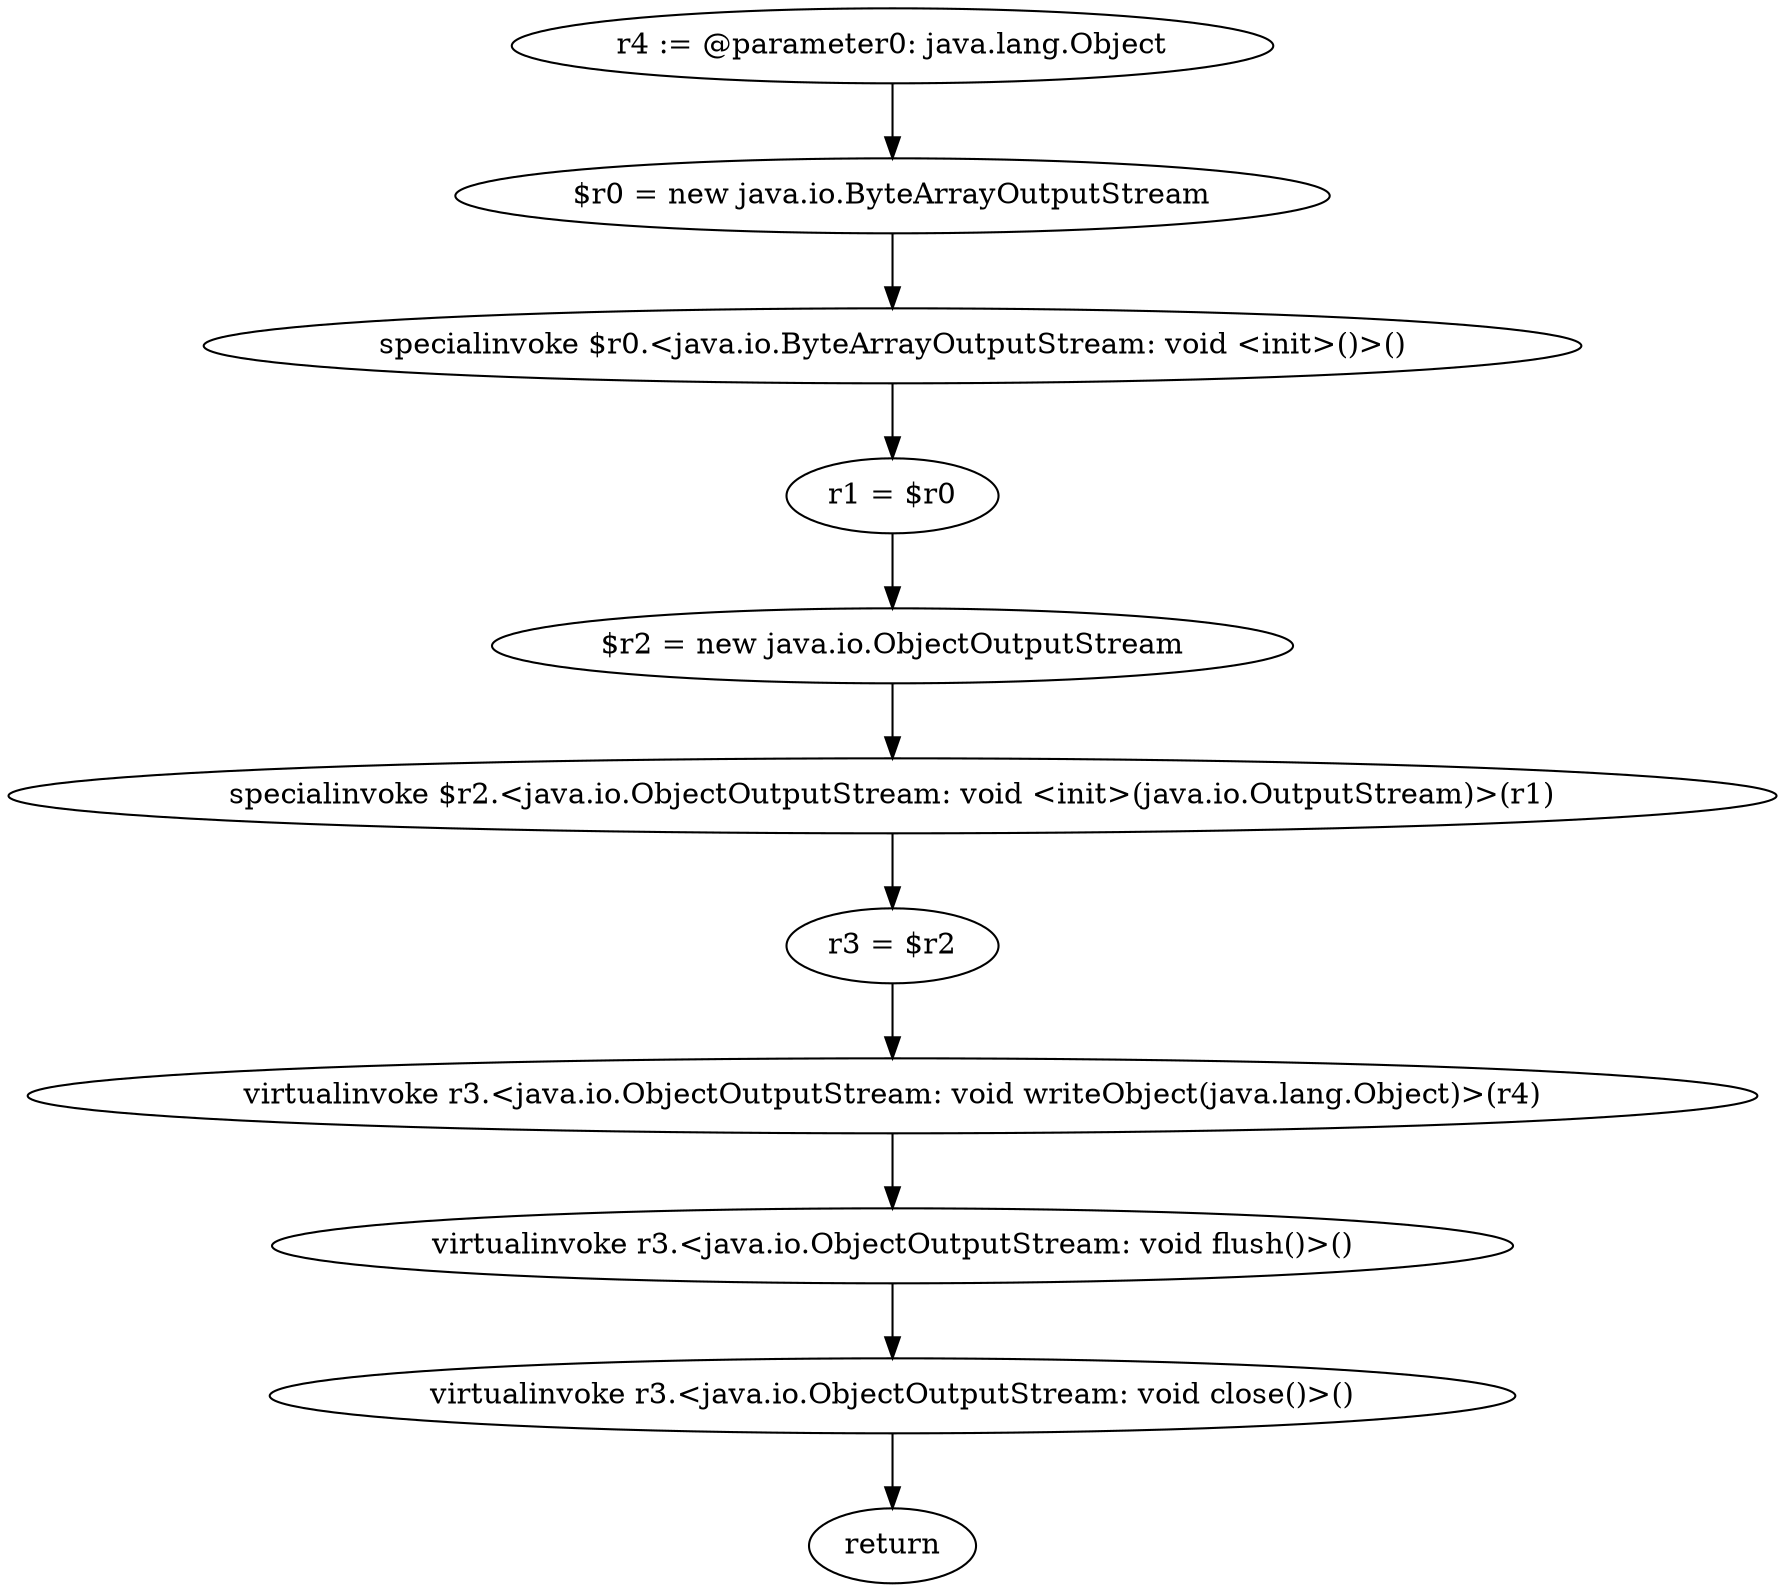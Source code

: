 digraph "unitGraph" {
    "r4 := @parameter0: java.lang.Object"
    "$r0 = new java.io.ByteArrayOutputStream"
    "specialinvoke $r0.<java.io.ByteArrayOutputStream: void <init>()>()"
    "r1 = $r0"
    "$r2 = new java.io.ObjectOutputStream"
    "specialinvoke $r2.<java.io.ObjectOutputStream: void <init>(java.io.OutputStream)>(r1)"
    "r3 = $r2"
    "virtualinvoke r3.<java.io.ObjectOutputStream: void writeObject(java.lang.Object)>(r4)"
    "virtualinvoke r3.<java.io.ObjectOutputStream: void flush()>()"
    "virtualinvoke r3.<java.io.ObjectOutputStream: void close()>()"
    "return"
    "r4 := @parameter0: java.lang.Object"->"$r0 = new java.io.ByteArrayOutputStream";
    "$r0 = new java.io.ByteArrayOutputStream"->"specialinvoke $r0.<java.io.ByteArrayOutputStream: void <init>()>()";
    "specialinvoke $r0.<java.io.ByteArrayOutputStream: void <init>()>()"->"r1 = $r0";
    "r1 = $r0"->"$r2 = new java.io.ObjectOutputStream";
    "$r2 = new java.io.ObjectOutputStream"->"specialinvoke $r2.<java.io.ObjectOutputStream: void <init>(java.io.OutputStream)>(r1)";
    "specialinvoke $r2.<java.io.ObjectOutputStream: void <init>(java.io.OutputStream)>(r1)"->"r3 = $r2";
    "r3 = $r2"->"virtualinvoke r3.<java.io.ObjectOutputStream: void writeObject(java.lang.Object)>(r4)";
    "virtualinvoke r3.<java.io.ObjectOutputStream: void writeObject(java.lang.Object)>(r4)"->"virtualinvoke r3.<java.io.ObjectOutputStream: void flush()>()";
    "virtualinvoke r3.<java.io.ObjectOutputStream: void flush()>()"->"virtualinvoke r3.<java.io.ObjectOutputStream: void close()>()";
    "virtualinvoke r3.<java.io.ObjectOutputStream: void close()>()"->"return";
}
